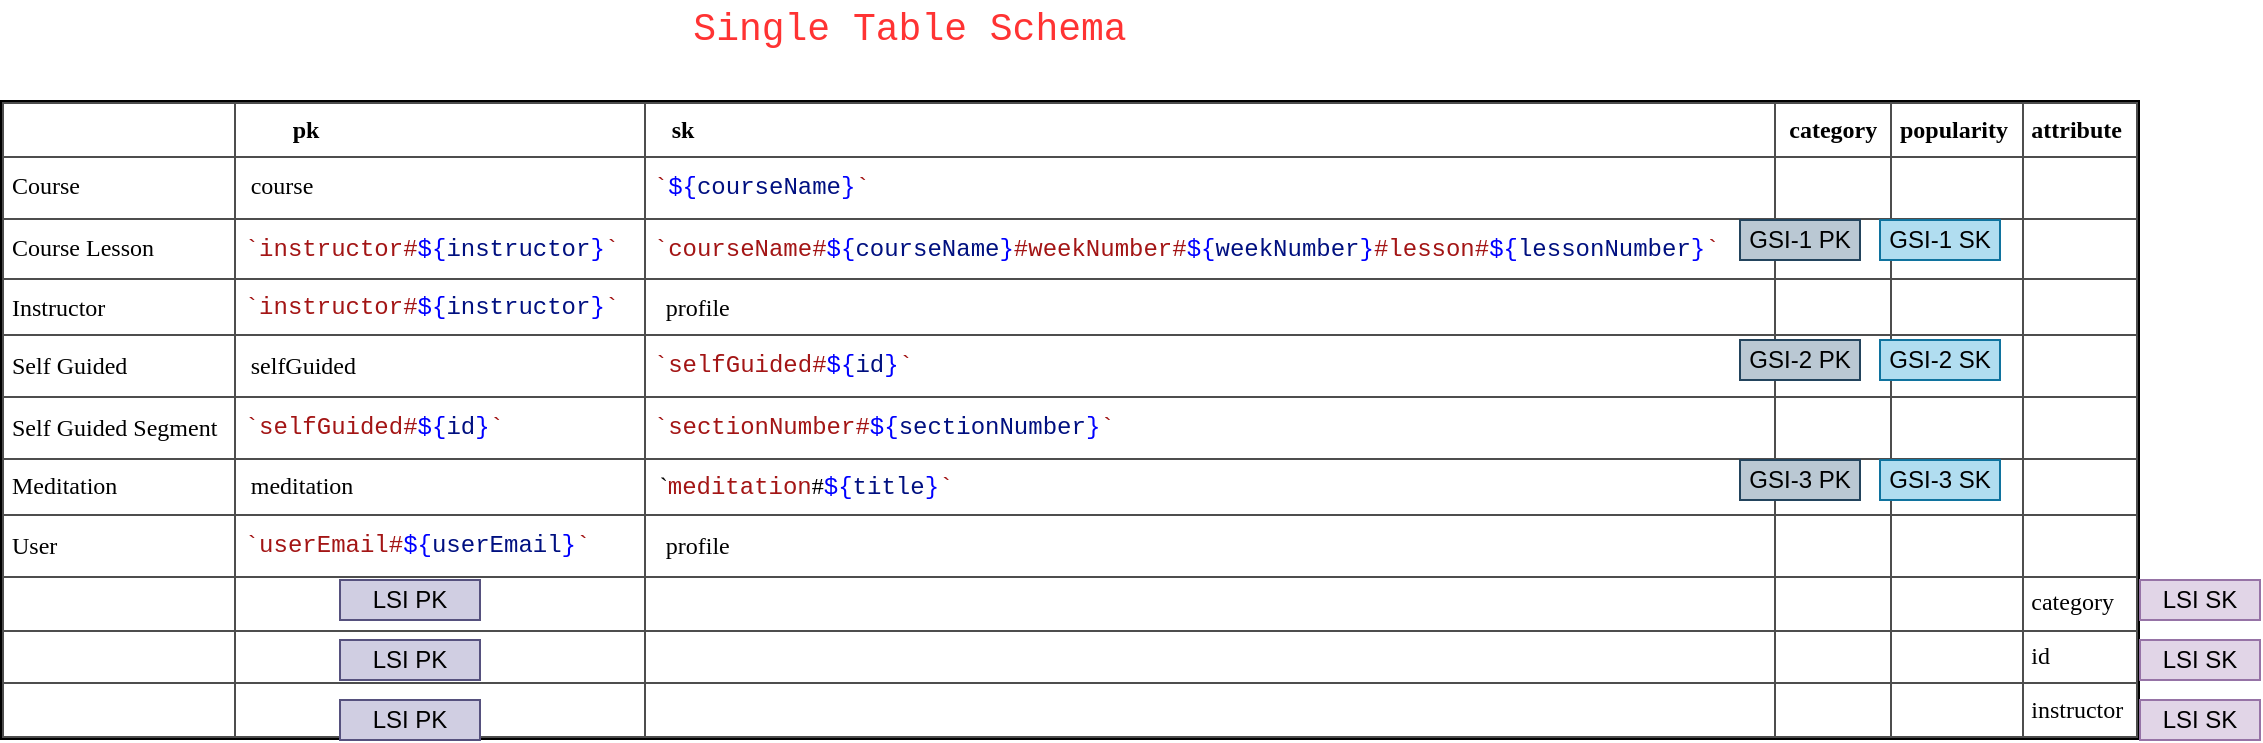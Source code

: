 <mxfile version="14.1.8" type="github">
  <diagram name="Page-1" id="bd83a815-5ea8-2e97-e5ec-87c9f400f2fa">
    <mxGraphModel dx="2444" dy="1660" grid="0" gridSize="10" guides="0" tooltips="1" connect="0" arrows="0" fold="1" page="0" pageScale="1.5" pageWidth="1169" pageHeight="826" background="#ffffff" math="0" shadow="0">
      <root>
        <mxCell id="0" style=";html=1;" />
        <mxCell id="1" style=";html=1;" parent="0" />
        <mxCell id="lenNtuGCxwQlxNRmlOMx-96" value="&lt;table border=&quot;1&quot; width=&quot;100%&quot; cellpadding=&quot;4&quot; style=&quot;width: 100% ; height: 100% ; border-collapse: collapse ; border: 1px solid rgb(77 , 77 , 77)&quot;&gt;&lt;tbody&gt;&lt;tr&gt;&lt;td&gt;&lt;br&gt;&lt;/td&gt;&lt;th align=&quot;left&quot;&gt;&amp;nbsp; &amp;nbsp; &amp;nbsp; &amp;nbsp; pk&lt;/th&gt;&lt;th align=&quot;left&quot;&gt;&amp;nbsp; &amp;nbsp;sk&lt;/th&gt;&lt;th align=&quot;left&quot;&gt;&amp;nbsp;category&lt;/th&gt;&lt;td&gt;&lt;b&gt;popularity&lt;/b&gt;&lt;/td&gt;&lt;td&gt;&lt;b&gt;attribute&lt;/b&gt;&lt;/td&gt;&lt;/tr&gt;&lt;tr&gt;&lt;td&gt;Course&lt;/td&gt;&lt;td&gt;&amp;nbsp;course&lt;/td&gt;&lt;td&gt;&lt;div style=&quot;background-color: rgb(255 , 255 , 255) ; font-family: &amp;#34;menlo&amp;#34; , &amp;#34;monaco&amp;#34; , &amp;#34;courier new&amp;#34; , monospace ; line-height: 18px&quot;&gt;&lt;span style=&quot;color: #a31515&quot;&gt;`&lt;/span&gt;&lt;span style=&quot;color: #0000ff&quot;&gt;${&lt;/span&gt;&lt;span style=&quot;color: #001080&quot;&gt;courseName&lt;/span&gt;&lt;span style=&quot;color: #0000ff&quot;&gt;}&lt;/span&gt;&lt;span style=&quot;color: #a31515&quot;&gt;`&lt;/span&gt;&lt;/div&gt;&lt;/td&gt;&lt;td&gt;&lt;br&gt;&lt;/td&gt;&lt;td&gt;&lt;br&gt;&lt;/td&gt;&lt;td&gt;&lt;br&gt;&lt;/td&gt;&lt;/tr&gt;&lt;tr&gt;&lt;td&gt;Course Lesson&lt;/td&gt;&lt;td&gt;&lt;div style=&quot;background-color: rgb(255 , 255 , 255) ; font-family: &amp;#34;menlo&amp;#34; , &amp;#34;monaco&amp;#34; , &amp;#34;courier new&amp;#34; , monospace ; line-height: 18px&quot;&gt;&lt;span style=&quot;color: #a31515&quot;&gt;`instructor#&lt;/span&gt;&lt;span style=&quot;color: #0000ff&quot;&gt;${&lt;/span&gt;&lt;span style=&quot;color: #001080&quot;&gt;instructor&lt;/span&gt;&lt;span style=&quot;color: #0000ff&quot;&gt;}&lt;/span&gt;&lt;span style=&quot;color: #a31515&quot;&gt;`&lt;/span&gt;&lt;/div&gt;&lt;/td&gt;&lt;td&gt;&lt;div style=&quot;background-color: rgb(255 , 255 , 255) ; font-family: &amp;#34;menlo&amp;#34; , &amp;#34;monaco&amp;#34; , &amp;#34;courier new&amp;#34; , monospace ; line-height: 18px&quot;&gt;&lt;span style=&quot;color: #a31515&quot;&gt;`courseName#&lt;/span&gt;&lt;span style=&quot;color: #0000ff&quot;&gt;${&lt;/span&gt;&lt;span style=&quot;color: #001080&quot;&gt;courseName&lt;/span&gt;&lt;span style=&quot;color: #0000ff&quot;&gt;}&lt;/span&gt;&lt;span style=&quot;color: #a31515&quot;&gt;#weekNumber#&lt;/span&gt;&lt;span style=&quot;color: #0000ff&quot;&gt;${&lt;/span&gt;&lt;span style=&quot;color: #001080&quot;&gt;weekNumber&lt;/span&gt;&lt;span style=&quot;color: #0000ff&quot;&gt;}&lt;/span&gt;&lt;span style=&quot;color: #a31515&quot;&gt;#lesson#&lt;/span&gt;&lt;span style=&quot;color: #0000ff&quot;&gt;${&lt;/span&gt;&lt;span style=&quot;color: #001080&quot;&gt;lessonNumber&lt;/span&gt;&lt;span style=&quot;color: #0000ff&quot;&gt;}&lt;/span&gt;&lt;span style=&quot;color: #a31515&quot;&gt;`&lt;/span&gt;&lt;/div&gt;&lt;/td&gt;&lt;td&gt;&lt;br&gt;&lt;/td&gt;&lt;td&gt;&lt;br&gt;&lt;/td&gt;&lt;td&gt;&lt;br&gt;&lt;/td&gt;&lt;/tr&gt;&lt;tr&gt;&lt;td&gt;Instructor&lt;/td&gt;&lt;td&gt;&lt;span style=&quot;font-family: &amp;#34;menlo&amp;#34; , &amp;#34;monaco&amp;#34; , &amp;#34;courier new&amp;#34; , monospace ; color: rgb(163 , 21 , 21)&quot;&gt;`instructor#&lt;/span&gt;&lt;span style=&quot;font-family: &amp;#34;menlo&amp;#34; , &amp;#34;monaco&amp;#34; , &amp;#34;courier new&amp;#34; , monospace ; color: rgb(0 , 0 , 255)&quot;&gt;${&lt;/span&gt;&lt;span style=&quot;font-family: &amp;#34;menlo&amp;#34; , &amp;#34;monaco&amp;#34; , &amp;#34;courier new&amp;#34; , monospace ; color: rgb(0 , 16 , 128)&quot;&gt;instructor&lt;/span&gt;&lt;span style=&quot;font-family: &amp;#34;menlo&amp;#34; , &amp;#34;monaco&amp;#34; , &amp;#34;courier new&amp;#34; , monospace ; color: rgb(0 , 0 , 255)&quot;&gt;}&lt;/span&gt;&lt;span style=&quot;font-family: &amp;#34;menlo&amp;#34; , &amp;#34;monaco&amp;#34; , &amp;#34;courier new&amp;#34; , monospace ; color: rgb(163 , 21 , 21)&quot;&gt;`&lt;/span&gt;&lt;br&gt;&lt;/td&gt;&lt;td&gt;&amp;nbsp; profile&lt;/td&gt;&lt;td&gt;&lt;br&gt;&lt;/td&gt;&lt;td&gt;&lt;br&gt;&lt;/td&gt;&lt;td&gt;&lt;br&gt;&lt;/td&gt;&lt;/tr&gt;&lt;tr&gt;&lt;td&gt;Self Guided&lt;/td&gt;&lt;td&gt;&lt;font&gt;&amp;nbsp;selfGuided&lt;/font&gt;&lt;/td&gt;&lt;td&gt;&lt;div style=&quot;background-color: rgb(255 , 255 , 255) ; font-family: &amp;#34;menlo&amp;#34; , &amp;#34;monaco&amp;#34; , &amp;#34;courier new&amp;#34; , monospace ; line-height: 18px&quot;&gt;&lt;span style=&quot;color: #a31515&quot;&gt;`selfGuided#&lt;/span&gt;&lt;span style=&quot;color: #0000ff&quot;&gt;${&lt;/span&gt;&lt;span style=&quot;color: #001080&quot;&gt;id&lt;/span&gt;&lt;span style=&quot;color: #0000ff&quot;&gt;}&lt;/span&gt;&lt;span style=&quot;color: #a31515&quot;&gt;`&lt;/span&gt;&lt;/div&gt;&lt;/td&gt;&lt;td&gt;&lt;br&gt;&lt;/td&gt;&lt;td&gt;&lt;br&gt;&lt;/td&gt;&lt;td&gt;&lt;br&gt;&lt;/td&gt;&lt;/tr&gt;&lt;tr&gt;&lt;td&gt;Self Guided Segment&lt;/td&gt;&lt;td&gt;&lt;div style=&quot;background-color: rgb(255 , 255 , 255) ; font-family: &amp;#34;menlo&amp;#34; , &amp;#34;monaco&amp;#34; , &amp;#34;courier new&amp;#34; , monospace ; line-height: 18px&quot;&gt;&lt;span style=&quot;color: #a31515&quot;&gt;`selfGuided#&lt;/span&gt;&lt;span style=&quot;color: #0000ff&quot;&gt;${&lt;/span&gt;&lt;span style=&quot;color: #001080&quot;&gt;id&lt;/span&gt;&lt;span style=&quot;color: #0000ff&quot;&gt;}&lt;/span&gt;&lt;span style=&quot;color: #a31515&quot;&gt;`&lt;/span&gt;&lt;/div&gt;&lt;/td&gt;&lt;td&gt;&lt;div style=&quot;background-color: rgb(255 , 255 , 255) ; font-family: &amp;#34;menlo&amp;#34; , &amp;#34;monaco&amp;#34; , &amp;#34;courier new&amp;#34; , monospace ; line-height: 18px&quot;&gt;&lt;span style=&quot;color: #a31515&quot;&gt;`sectionNumber#&lt;/span&gt;&lt;span style=&quot;color: #0000ff&quot;&gt;${&lt;/span&gt;&lt;span style=&quot;color: #001080&quot;&gt;sectionNumber&lt;/span&gt;&lt;span style=&quot;color: #0000ff&quot;&gt;}&lt;/span&gt;&lt;span style=&quot;color: #a31515&quot;&gt;`&lt;/span&gt;&lt;/div&gt;&lt;/td&gt;&lt;td&gt;&lt;br&gt;&lt;/td&gt;&lt;td&gt;&lt;br&gt;&lt;/td&gt;&lt;td&gt;&lt;br&gt;&lt;/td&gt;&lt;/tr&gt;&lt;tr&gt;&lt;td&gt;Meditation&lt;/td&gt;&lt;td&gt;&amp;nbsp;meditation&lt;/td&gt;&lt;td&gt;&amp;nbsp;`&lt;span style=&quot;color: rgb(163 , 21 , 21) ; font-family: &amp;#34;menlo&amp;#34; , &amp;#34;monaco&amp;#34; , &amp;#34;courier new&amp;#34; , monospace ; background-color: rgb(255 , 255 , 255)&quot;&gt;meditation&lt;/span&gt;#&lt;span style=&quot;font-family: &amp;#34;menlo&amp;#34; , &amp;#34;monaco&amp;#34; , &amp;#34;courier new&amp;#34; , monospace ; color: rgb(0 , 0 , 255)&quot;&gt;${&lt;/span&gt;&lt;span style=&quot;font-family: &amp;#34;menlo&amp;#34; , &amp;#34;monaco&amp;#34; , &amp;#34;courier new&amp;#34; , monospace ; color: rgb(0 , 16 , 128)&quot;&gt;title&lt;/span&gt;&lt;span style=&quot;font-family: &amp;#34;menlo&amp;#34; , &amp;#34;monaco&amp;#34; , &amp;#34;courier new&amp;#34; , monospace ; color: rgb(0 , 0 , 255)&quot;&gt;}&lt;/span&gt;&lt;span style=&quot;font-family: &amp;#34;menlo&amp;#34; , &amp;#34;monaco&amp;#34; , &amp;#34;courier new&amp;#34; , monospace ; color: rgb(163 , 21 , 21)&quot;&gt;`&lt;/span&gt;&lt;/td&gt;&lt;td&gt;&lt;br&gt;&lt;/td&gt;&lt;td&gt;&lt;br&gt;&lt;/td&gt;&lt;td&gt;&lt;br&gt;&lt;/td&gt;&lt;/tr&gt;&lt;tr&gt;&lt;td&gt;User&lt;/td&gt;&lt;td&gt;&lt;div style=&quot;background-color: rgb(255 , 255 , 255) ; font-family: &amp;#34;menlo&amp;#34; , &amp;#34;monaco&amp;#34; , &amp;#34;courier new&amp;#34; , monospace ; line-height: 18px&quot;&gt;&lt;span style=&quot;color: #a31515&quot;&gt;`userEmail#&lt;/span&gt;&lt;span style=&quot;color: #0000ff&quot;&gt;${&lt;/span&gt;&lt;span style=&quot;color: #001080&quot;&gt;userEmail&lt;/span&gt;&lt;span style=&quot;color: #0000ff&quot;&gt;}&lt;/span&gt;&lt;span style=&quot;color: #a31515&quot;&gt;`&lt;/span&gt;&lt;/div&gt;&lt;/td&gt;&lt;td&gt;&amp;nbsp; profile&lt;/td&gt;&lt;td&gt;&lt;br&gt;&lt;/td&gt;&lt;td&gt;&lt;br&gt;&lt;/td&gt;&lt;td&gt;&lt;br&gt;&lt;/td&gt;&lt;/tr&gt;&lt;tr&gt;&lt;td&gt;&lt;br&gt;&lt;/td&gt;&lt;td&gt;&lt;br&gt;&lt;/td&gt;&lt;td&gt;&lt;br&gt;&lt;/td&gt;&lt;td&gt;&lt;br&gt;&lt;/td&gt;&lt;td&gt;&lt;br&gt;&lt;/td&gt;&lt;td&gt;category&lt;/td&gt;&lt;/tr&gt;&lt;tr&gt;&lt;td&gt;&lt;br&gt;&lt;/td&gt;&lt;td&gt;&lt;br&gt;&lt;/td&gt;&lt;td&gt;&lt;br&gt;&lt;/td&gt;&lt;td&gt;&lt;br&gt;&lt;/td&gt;&lt;td&gt;&lt;br&gt;&lt;/td&gt;&lt;td&gt;id&lt;/td&gt;&lt;/tr&gt;&lt;tr&gt;&lt;td&gt;&lt;br&gt;&lt;/td&gt;&lt;td&gt;&lt;br&gt;&lt;/td&gt;&lt;td&gt;&lt;br&gt;&lt;/td&gt;&lt;td&gt;&lt;br&gt;&lt;/td&gt;&lt;td&gt;&lt;br&gt;&lt;/td&gt;&lt;td&gt;instructor&lt;/td&gt;&lt;/tr&gt;&lt;/tbody&gt;&lt;/table&gt;" style="text;html=1;overflow=fill;rounded=1;fillColor=none;labelBackgroundColor=none;labelBorderColor=#000000;spacingTop=1;fontFamily=Tahoma;glass=1;rotation=0;arcSize=8;" vertex="1" parent="1">
          <mxGeometry x="-1040" y="-420" width="1070" height="320" as="geometry" />
        </mxCell>
        <mxCell id="lenNtuGCxwQlxNRmlOMx-6" value="GSI-3 PK" style="text;html=1;fillColor=#bac8d3;align=center;verticalAlign=middle;whiteSpace=wrap;rounded=0;strokeColor=#23445d;" vertex="1" parent="1">
          <mxGeometry x="-170" y="-240" width="60" height="20" as="geometry" />
        </mxCell>
        <mxCell id="lenNtuGCxwQlxNRmlOMx-107" value="GSI-2 PK" style="text;html=1;fillColor=#bac8d3;align=center;verticalAlign=middle;whiteSpace=wrap;rounded=0;strokeColor=#23445d;" vertex="1" parent="1">
          <mxGeometry x="-170" y="-300" width="60" height="20" as="geometry" />
        </mxCell>
        <mxCell id="lenNtuGCxwQlxNRmlOMx-108" value="GSI-1 PK" style="text;html=1;fillColor=#bac8d3;align=center;verticalAlign=middle;whiteSpace=wrap;rounded=0;strokeColor=#23445d;" vertex="1" parent="1">
          <mxGeometry x="-170" y="-360" width="60" height="20" as="geometry" />
        </mxCell>
        <mxCell id="lenNtuGCxwQlxNRmlOMx-110" value="LSI PK" style="text;html=1;fillColor=#d0cee2;align=center;verticalAlign=middle;whiteSpace=wrap;rounded=0;strokeColor=#56517e;" vertex="1" parent="1">
          <mxGeometry x="-870" y="-180" width="70" height="20" as="geometry" />
        </mxCell>
        <mxCell id="lenNtuGCxwQlxNRmlOMx-111" value="GSI-1 SK" style="text;html=1;fillColor=#b1ddf0;align=center;verticalAlign=middle;whiteSpace=wrap;rounded=0;strokeColor=#10739e;" vertex="1" parent="1">
          <mxGeometry x="-100" y="-360" width="60" height="20" as="geometry" />
        </mxCell>
        <mxCell id="lenNtuGCxwQlxNRmlOMx-112" value="GSI-2 SK" style="text;html=1;fillColor=#b1ddf0;align=center;verticalAlign=middle;whiteSpace=wrap;rounded=0;strokeColor=#10739e;" vertex="1" parent="1">
          <mxGeometry x="-100" y="-300" width="60" height="20" as="geometry" />
        </mxCell>
        <mxCell id="lenNtuGCxwQlxNRmlOMx-113" value="GSI-3 SK" style="text;html=1;fillColor=#b1ddf0;align=center;verticalAlign=middle;whiteSpace=wrap;rounded=0;strokeColor=#10739e;" vertex="1" parent="1">
          <mxGeometry x="-100" y="-240" width="60" height="20" as="geometry" />
        </mxCell>
        <mxCell id="lenNtuGCxwQlxNRmlOMx-115" value="LSI SK" style="text;html=1;fillColor=#e1d5e7;align=center;verticalAlign=middle;whiteSpace=wrap;rounded=0;strokeColor=#9673a6;" vertex="1" parent="1">
          <mxGeometry x="30" y="-120" width="60" height="20" as="geometry" />
        </mxCell>
        <mxCell id="lenNtuGCxwQlxNRmlOMx-118" value="LSI SK" style="text;html=1;fillColor=#e1d5e7;align=center;verticalAlign=middle;whiteSpace=wrap;rounded=0;strokeColor=#9673a6;" vertex="1" parent="1">
          <mxGeometry x="30" y="-180" width="60" height="20" as="geometry" />
        </mxCell>
        <mxCell id="lenNtuGCxwQlxNRmlOMx-119" value="LSI SK" style="text;html=1;fillColor=#e1d5e7;align=center;verticalAlign=middle;whiteSpace=wrap;rounded=0;strokeColor=#9673a6;" vertex="1" parent="1">
          <mxGeometry x="30" y="-150" width="60" height="20" as="geometry" />
        </mxCell>
        <mxCell id="lenNtuGCxwQlxNRmlOMx-120" value="LSI PK" style="text;html=1;fillColor=#d0cee2;align=center;verticalAlign=middle;whiteSpace=wrap;rounded=0;strokeColor=#56517e;" vertex="1" parent="1">
          <mxGeometry x="-870" y="-150" width="70" height="20" as="geometry" />
        </mxCell>
        <mxCell id="lenNtuGCxwQlxNRmlOMx-121" value="LSI PK" style="text;html=1;fillColor=#d0cee2;align=center;verticalAlign=middle;whiteSpace=wrap;rounded=0;strokeColor=#56517e;" vertex="1" parent="1">
          <mxGeometry x="-870" y="-120" width="70" height="20" as="geometry" />
        </mxCell>
        <mxCell id="lenNtuGCxwQlxNRmlOMx-122" value="Text" style="text;html=1;strokeColor=none;fillColor=none;align=center;verticalAlign=middle;whiteSpace=wrap;rounded=0;glass=1;labelBackgroundColor=none;fontFamily=Tahoma;fontColor=#FFFFFF;" vertex="1" parent="1">
          <mxGeometry x="-490" y="-270" width="40" height="20" as="geometry" />
        </mxCell>
        <mxCell id="lenNtuGCxwQlxNRmlOMx-123" value="&lt;font style=&quot;font-size: 19px&quot; face=&quot;Courier New&quot; color=&quot;#ff3333&quot;&gt;Single Table Schema&lt;/font&gt;" style="text;html=1;strokeColor=none;fillColor=none;align=center;verticalAlign=middle;whiteSpace=wrap;rounded=0;glass=1;labelBackgroundColor=none;fontFamily=Tahoma;fontColor=#FFFFFF;" vertex="1" parent="1">
          <mxGeometry x="-770" y="-470" width="370" height="30" as="geometry" />
        </mxCell>
      </root>
    </mxGraphModel>
  </diagram>
</mxfile>
